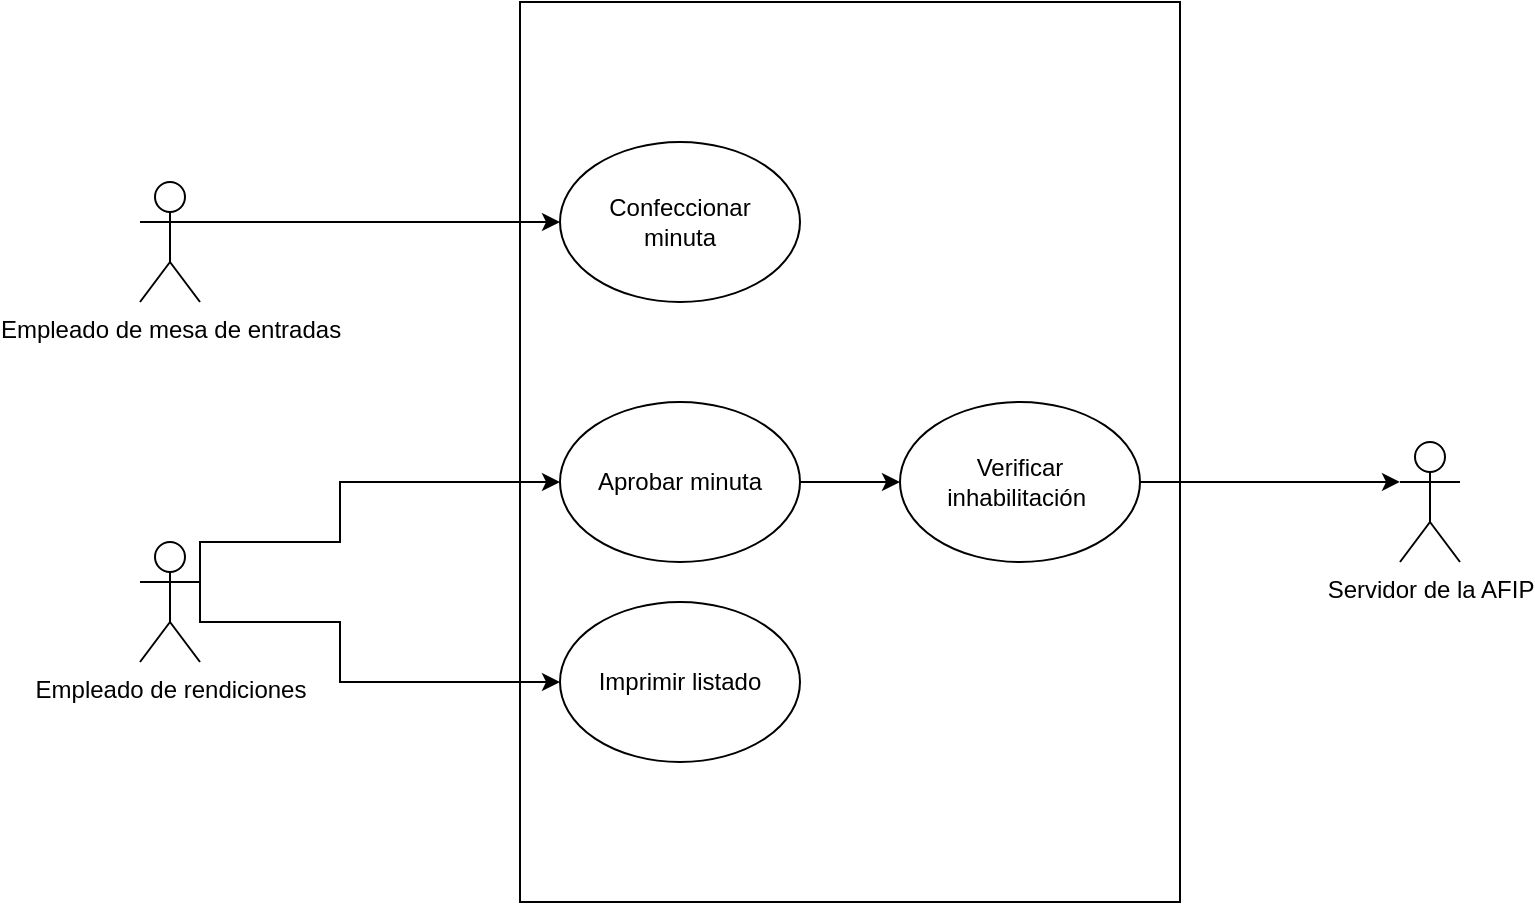 <mxfile version="21.8.0" type="device">
  <diagram name="Page-1" id="V90xB7qdsa4RaNqBrD74">
    <mxGraphModel dx="1674" dy="768" grid="1" gridSize="10" guides="1" tooltips="1" connect="1" arrows="1" fold="1" page="1" pageScale="1" pageWidth="827" pageHeight="1169" math="0" shadow="0">
      <root>
        <mxCell id="0" />
        <mxCell id="1" parent="0" />
        <mxCell id="zZHOFVr4RmUMuJw-N2Mc-1" value="" style="rounded=0;whiteSpace=wrap;html=1;" parent="1" vertex="1">
          <mxGeometry x="270" y="380" width="330" height="450" as="geometry" />
        </mxCell>
        <mxCell id="zZHOFVr4RmUMuJw-N2Mc-26" style="edgeStyle=orthogonalEdgeStyle;rounded=0;orthogonalLoop=1;jettySize=auto;html=1;exitX=1;exitY=0.333;exitDx=0;exitDy=0;exitPerimeter=0;entryX=0;entryY=0.5;entryDx=0;entryDy=0;" parent="1" source="zZHOFVr4RmUMuJw-N2Mc-2" target="zZHOFVr4RmUMuJw-N2Mc-10" edge="1">
          <mxGeometry relative="1" as="geometry">
            <Array as="points">
              <mxPoint x="290" y="490" />
            </Array>
          </mxGeometry>
        </mxCell>
        <mxCell id="zZHOFVr4RmUMuJw-N2Mc-2" value="Empleado de mesa de entradas" style="shape=umlActor;verticalLabelPosition=bottom;verticalAlign=top;html=1;outlineConnect=0;" parent="1" vertex="1">
          <mxGeometry x="80" y="470" width="30" height="60" as="geometry" />
        </mxCell>
        <mxCell id="zZHOFVr4RmUMuJw-N2Mc-3" value="Servidor de la AFIP" style="shape=umlActor;verticalLabelPosition=bottom;verticalAlign=top;html=1;outlineConnect=0;" parent="1" vertex="1">
          <mxGeometry x="710" y="600" width="30" height="60" as="geometry" />
        </mxCell>
        <mxCell id="zZHOFVr4RmUMuJw-N2Mc-15" style="edgeStyle=orthogonalEdgeStyle;rounded=0;orthogonalLoop=1;jettySize=auto;html=1;exitX=1;exitY=0.333;exitDx=0;exitDy=0;exitPerimeter=0;entryX=0;entryY=0.5;entryDx=0;entryDy=0;" parent="1" source="zZHOFVr4RmUMuJw-N2Mc-4" target="zZHOFVr4RmUMuJw-N2Mc-14" edge="1">
          <mxGeometry relative="1" as="geometry">
            <Array as="points">
              <mxPoint x="110" y="650" />
              <mxPoint x="180" y="650" />
              <mxPoint x="180" y="620" />
            </Array>
          </mxGeometry>
        </mxCell>
        <mxCell id="cdjQ2TuP-MHvI4_-UoVw-17" style="edgeStyle=orthogonalEdgeStyle;rounded=0;orthogonalLoop=1;jettySize=auto;html=1;exitX=1;exitY=0.333;exitDx=0;exitDy=0;exitPerimeter=0;entryX=0;entryY=0.5;entryDx=0;entryDy=0;" edge="1" parent="1" source="zZHOFVr4RmUMuJw-N2Mc-4" target="cdjQ2TuP-MHvI4_-UoVw-16">
          <mxGeometry relative="1" as="geometry">
            <Array as="points">
              <mxPoint x="110" y="690" />
              <mxPoint x="180" y="690" />
              <mxPoint x="180" y="720" />
            </Array>
          </mxGeometry>
        </mxCell>
        <mxCell id="zZHOFVr4RmUMuJw-N2Mc-4" value="Empleado de rendiciones" style="shape=umlActor;verticalLabelPosition=bottom;verticalAlign=top;html=1;outlineConnect=0;" parent="1" vertex="1">
          <mxGeometry x="80" y="650" width="30" height="60" as="geometry" />
        </mxCell>
        <mxCell id="zZHOFVr4RmUMuJw-N2Mc-10" value="" style="ellipse;whiteSpace=wrap;html=1;" parent="1" vertex="1">
          <mxGeometry x="290" y="450" width="120" height="80" as="geometry" />
        </mxCell>
        <mxCell id="zZHOFVr4RmUMuJw-N2Mc-11" value="Confeccionar minuta" style="text;html=1;strokeColor=none;fillColor=none;align=center;verticalAlign=middle;whiteSpace=wrap;rounded=0;" parent="1" vertex="1">
          <mxGeometry x="320" y="475" width="60" height="30" as="geometry" />
        </mxCell>
        <mxCell id="zZHOFVr4RmUMuJw-N2Mc-23" style="edgeStyle=orthogonalEdgeStyle;rounded=0;orthogonalLoop=1;jettySize=auto;html=1;exitX=1;exitY=0.5;exitDx=0;exitDy=0;entryX=0;entryY=0.5;entryDx=0;entryDy=0;" parent="1" source="zZHOFVr4RmUMuJw-N2Mc-14" target="zZHOFVr4RmUMuJw-N2Mc-22" edge="1">
          <mxGeometry relative="1" as="geometry" />
        </mxCell>
        <mxCell id="zZHOFVr4RmUMuJw-N2Mc-14" value="Aprobar minuta" style="ellipse;whiteSpace=wrap;html=1;" parent="1" vertex="1">
          <mxGeometry x="290" y="580" width="120" height="80" as="geometry" />
        </mxCell>
        <mxCell id="zZHOFVr4RmUMuJw-N2Mc-25" style="edgeStyle=orthogonalEdgeStyle;rounded=0;orthogonalLoop=1;jettySize=auto;html=1;exitX=1;exitY=0.5;exitDx=0;exitDy=0;entryX=0;entryY=0.333;entryDx=0;entryDy=0;entryPerimeter=0;" parent="1" source="zZHOFVr4RmUMuJw-N2Mc-22" target="zZHOFVr4RmUMuJw-N2Mc-3" edge="1">
          <mxGeometry relative="1" as="geometry" />
        </mxCell>
        <mxCell id="zZHOFVr4RmUMuJw-N2Mc-22" value="Verificar inhabilitación&amp;nbsp;" style="ellipse;whiteSpace=wrap;html=1;" parent="1" vertex="1">
          <mxGeometry x="460" y="580" width="120" height="80" as="geometry" />
        </mxCell>
        <mxCell id="cdjQ2TuP-MHvI4_-UoVw-16" value="Imprimir listado" style="ellipse;whiteSpace=wrap;html=1;" vertex="1" parent="1">
          <mxGeometry x="290" y="680" width="120" height="80" as="geometry" />
        </mxCell>
      </root>
    </mxGraphModel>
  </diagram>
</mxfile>
